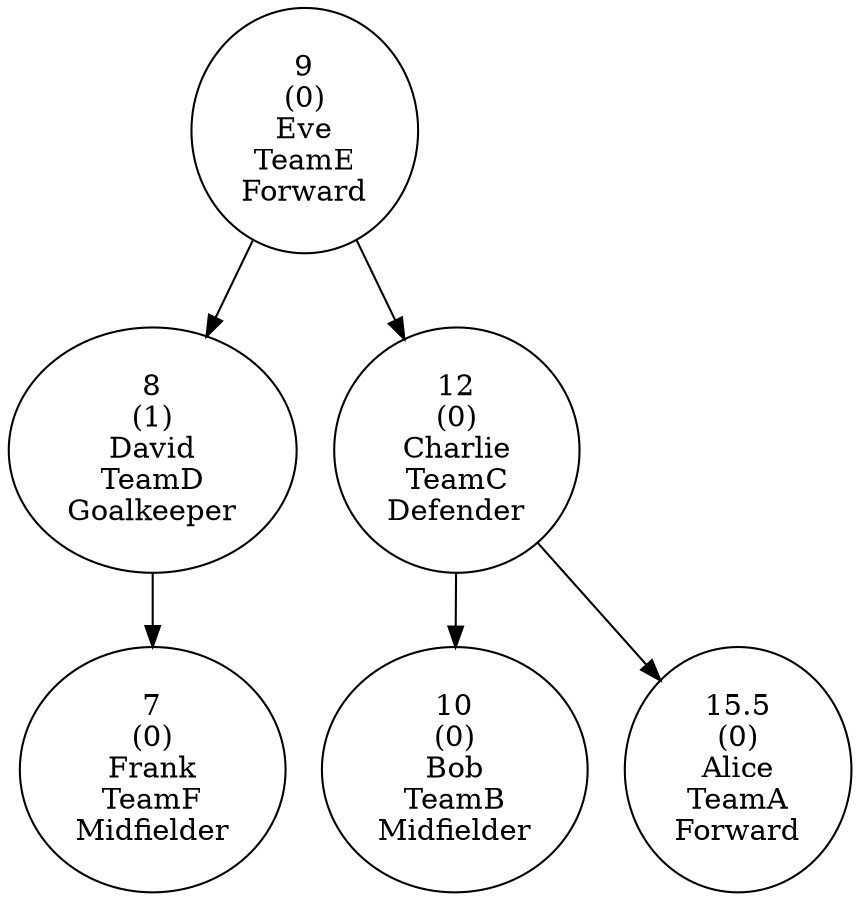 digraph AVLTree {
    node15 [label="9\n(0)\nEve\nTeamE\nForward"];
    node16 [label="8\n(1)\nDavid\nTeamD\nGoalkeeper"];
    node17 [label="7\n(0)\nFrank\nTeamF\nMidfielder"];
    node16 -> node17;
    node15 -> node16;
    node18 [label="12\n(0)\nCharlie\nTeamC\nDefender"];
    node19 [label="10\n(0)\nBob\nTeamB\nMidfielder"];
    node18 -> node19;
    node20 [label="15.5\n(0)\nAlice\nTeamA\nForward"];
    node18 -> node20;
    node15 -> node18;
}
